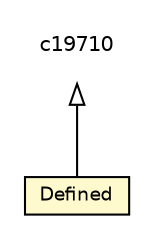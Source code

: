 #!/usr/local/bin/dot
#
# Class diagram 
# Generated by UMLGraph version 5.2 (http://www.umlgraph.org/)
#

digraph G {
	edge [fontname="Helvetica",fontsize=10,labelfontname="Helvetica",labelfontsize=10];
	node [fontname="Helvetica",fontsize=10,shape=plaintext];
	nodesep=0.25;
	ranksep=0.5;
	// chameleon.core.property.Defined
	c19634 [label=<<table title="chameleon.core.property.Defined" border="0" cellborder="1" cellspacing="0" cellpadding="2" port="p" bgcolor="lemonChiffon" href="./Defined.html">
		<tr><td><table border="0" cellspacing="0" cellpadding="1">
<tr><td align="center" balign="center"> Defined </td></tr>
		</table></td></tr>
		</table>>, fontname="Helvetica", fontcolor="black", fontsize=9.0];
	//chameleon.core.property.Defined extends <any>
	c19710:p -> c19634:p [dir=back,arrowtail=empty];
}

